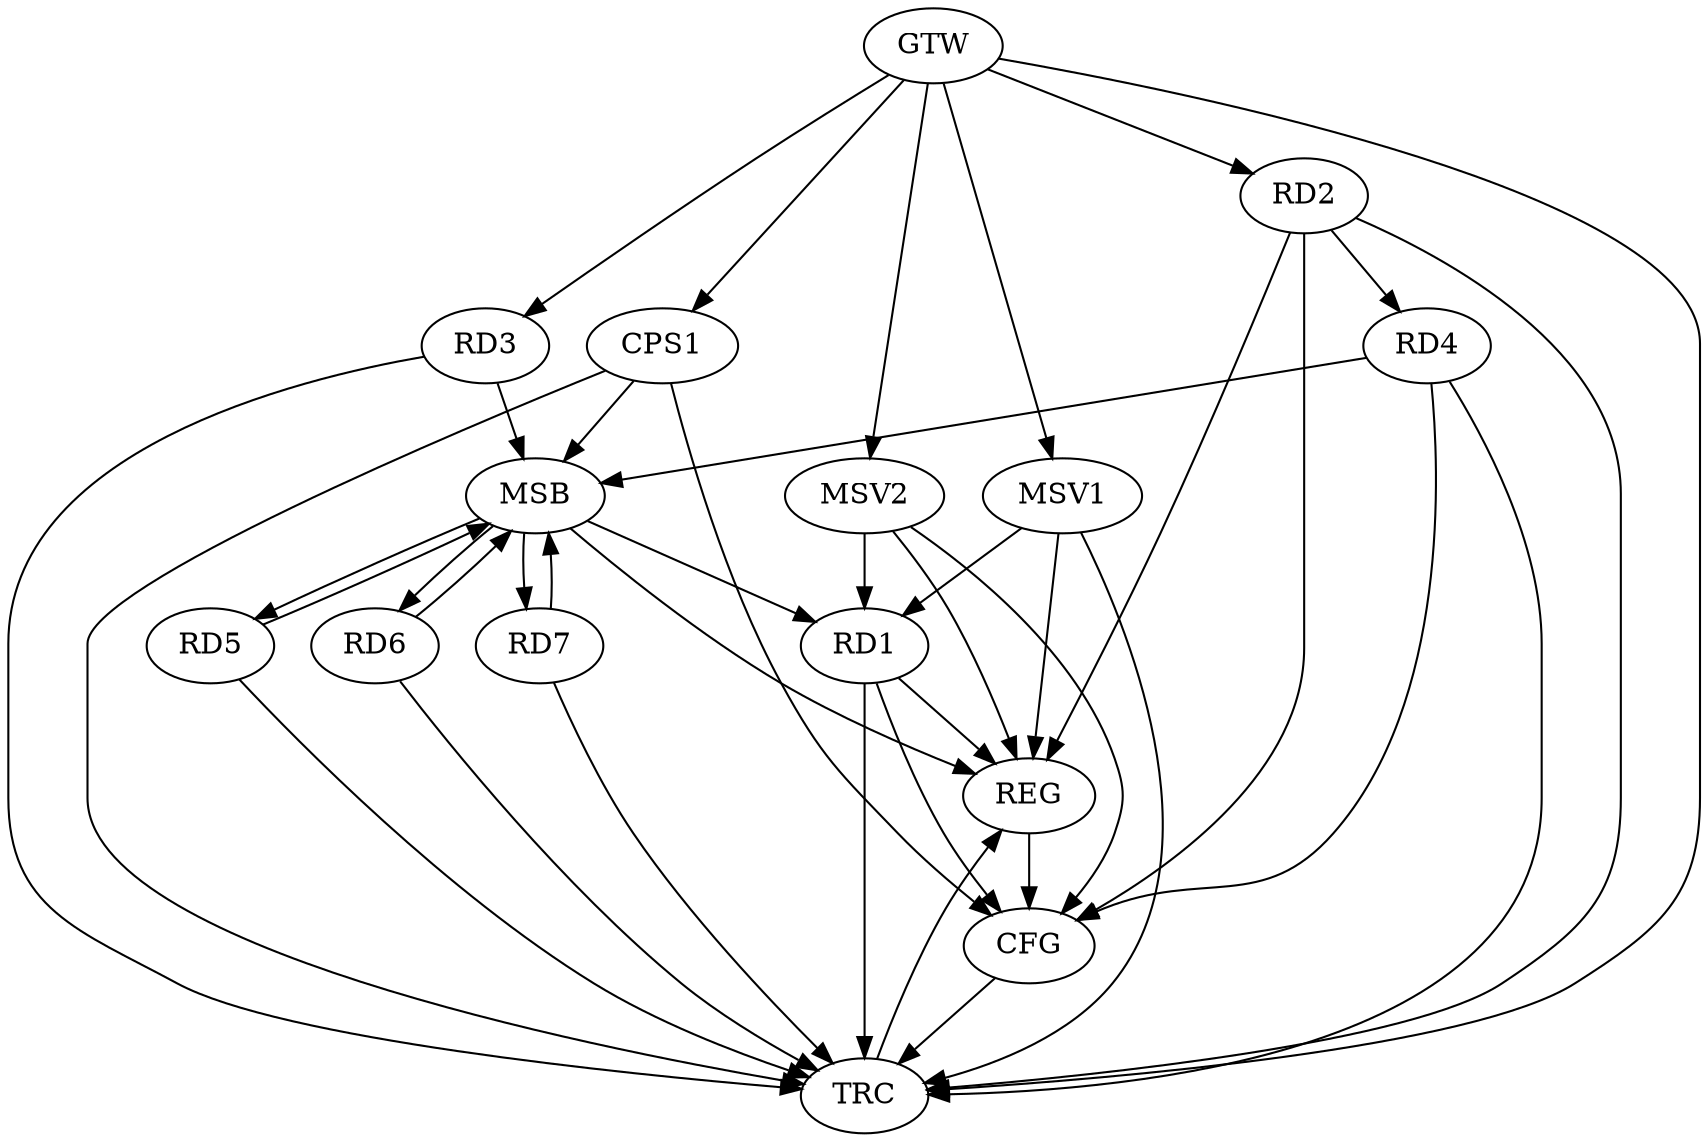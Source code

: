 strict digraph G {
  RD1 [ label="RD1" ];
  RD2 [ label="RD2" ];
  RD3 [ label="RD3" ];
  RD4 [ label="RD4" ];
  RD5 [ label="RD5" ];
  RD6 [ label="RD6" ];
  RD7 [ label="RD7" ];
  CPS1 [ label="CPS1" ];
  GTW [ label="GTW" ];
  REG [ label="REG" ];
  MSB [ label="MSB" ];
  CFG [ label="CFG" ];
  TRC [ label="TRC" ];
  MSV1 [ label="MSV1" ];
  MSV2 [ label="MSV2" ];
  RD2 -> RD4;
  GTW -> RD2;
  GTW -> RD3;
  GTW -> CPS1;
  RD1 -> REG;
  RD2 -> REG;
  RD3 -> MSB;
  MSB -> RD5;
  MSB -> REG;
  RD4 -> MSB;
  MSB -> RD6;
  RD5 -> MSB;
  RD6 -> MSB;
  RD7 -> MSB;
  CPS1 -> MSB;
  MSB -> RD1;
  MSB -> RD7;
  CPS1 -> CFG;
  RD4 -> CFG;
  RD1 -> CFG;
  RD2 -> CFG;
  REG -> CFG;
  RD1 -> TRC;
  RD2 -> TRC;
  RD3 -> TRC;
  RD4 -> TRC;
  RD5 -> TRC;
  RD6 -> TRC;
  RD7 -> TRC;
  CPS1 -> TRC;
  GTW -> TRC;
  CFG -> TRC;
  TRC -> REG;
  MSV1 -> RD1;
  GTW -> MSV1;
  MSV1 -> REG;
  MSV1 -> TRC;
  MSV2 -> RD1;
  GTW -> MSV2;
  MSV2 -> REG;
  MSV2 -> CFG;
}
